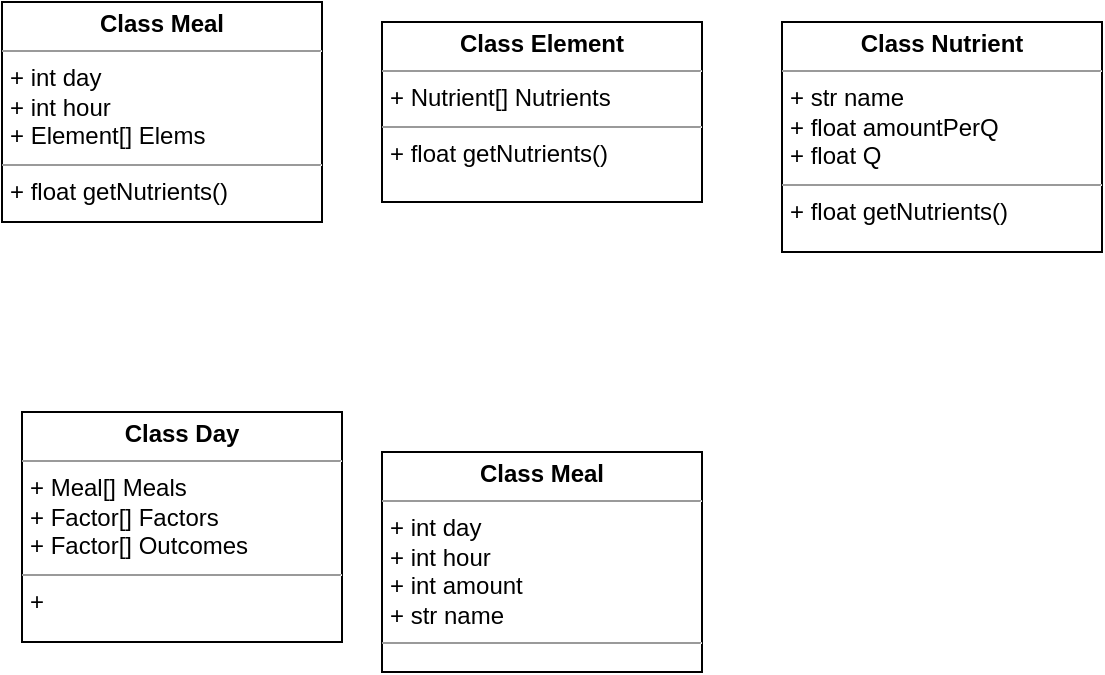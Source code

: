 <mxfile version="20.7.4" type="device"><diagram id="4kRPEuHSxVwH5iaT5il1" name="Page-1"><mxGraphModel dx="794" dy="1142" grid="1" gridSize="10" guides="1" tooltips="1" connect="1" arrows="1" fold="1" page="1" pageScale="1" pageWidth="850" pageHeight="1100" math="0" shadow="0"><root><mxCell id="0"/><mxCell id="1" parent="0"/><mxCell id="NdGOyjQRDCKKVFtGuxfM-1" value="&lt;p style=&quot;margin:0px;margin-top:4px;text-align:center;&quot;&gt;&lt;b&gt;Class Meal&lt;br&gt;&lt;/b&gt;&lt;/p&gt;&lt;hr size=&quot;1&quot;&gt;&lt;p style=&quot;margin:0px;margin-left:4px;&quot;&gt;+ int day&lt;br&gt;+ int hour&lt;br&gt;+ Element[] Elems&lt;br&gt;&lt;/p&gt;&lt;hr size=&quot;1&quot;&gt;&lt;p style=&quot;margin:0px;margin-left:4px;&quot;&gt;+ float getNutrients()&lt;br&gt;&lt;/p&gt;" style="verticalAlign=top;align=left;overflow=fill;fontSize=12;fontFamily=Helvetica;html=1;" vertex="1" parent="1"><mxGeometry x="90" y="495" width="160" height="110" as="geometry"/></mxCell><mxCell id="NdGOyjQRDCKKVFtGuxfM-2" value="&lt;p style=&quot;margin:0px;margin-top:4px;text-align:center;&quot;&gt;&lt;b&gt;Class Element&lt;br&gt;&lt;/b&gt;&lt;/p&gt;&lt;hr size=&quot;1&quot;&gt;&lt;p style=&quot;margin:0px;margin-left:4px;&quot;&gt;+ Nutrient[] Nutrients&lt;br&gt;&lt;/p&gt;&lt;hr size=&quot;1&quot;&gt;&lt;p style=&quot;margin:0px;margin-left:4px;&quot;&gt;+ float getNutrients()&lt;br&gt;&lt;/p&gt;" style="verticalAlign=top;align=left;overflow=fill;fontSize=12;fontFamily=Helvetica;html=1;" vertex="1" parent="1"><mxGeometry x="280" y="505" width="160" height="90" as="geometry"/></mxCell><mxCell id="NdGOyjQRDCKKVFtGuxfM-3" value="&lt;p style=&quot;margin:0px;margin-top:4px;text-align:center;&quot;&gt;&lt;b&gt;Class Nutrient&lt;br&gt;&lt;/b&gt;&lt;/p&gt;&lt;hr size=&quot;1&quot;&gt;&lt;p style=&quot;margin:0px;margin-left:4px;&quot;&gt;+ str name&lt;br&gt;+ float amountPerQ&lt;br&gt;+ float Q&lt;br&gt;&lt;/p&gt;&lt;hr size=&quot;1&quot;&gt;&lt;p style=&quot;margin:0px;margin-left:4px;&quot;&gt;+ float getNutrients()&lt;br&gt;&lt;/p&gt;" style="verticalAlign=top;align=left;overflow=fill;fontSize=12;fontFamily=Helvetica;html=1;" vertex="1" parent="1"><mxGeometry x="480" y="505" width="160" height="115" as="geometry"/></mxCell><mxCell id="NdGOyjQRDCKKVFtGuxfM-5" value="&lt;p style=&quot;margin:0px;margin-top:4px;text-align:center;&quot;&gt;&lt;b&gt;Class Day&lt;br&gt;&lt;/b&gt;&lt;/p&gt;&lt;hr size=&quot;1&quot;&gt;&lt;p style=&quot;margin:0px;margin-left:4px;&quot;&gt;+ Meal[] Meals&lt;br&gt;+ Factor[] Factors&lt;br&gt;+ Factor[] Outcomes&lt;br&gt;&lt;/p&gt;&lt;hr size=&quot;1&quot;&gt;&lt;p style=&quot;margin:0px;margin-left:4px;&quot;&gt;+ &lt;br&gt;&lt;/p&gt;" style="verticalAlign=top;align=left;overflow=fill;fontSize=12;fontFamily=Helvetica;html=1;" vertex="1" parent="1"><mxGeometry x="100" y="700" width="160" height="115" as="geometry"/></mxCell><mxCell id="NdGOyjQRDCKKVFtGuxfM-6" value="&lt;p style=&quot;margin:0px;margin-top:4px;text-align:center;&quot;&gt;&lt;b&gt;Class Meal&lt;br&gt;&lt;/b&gt;&lt;/p&gt;&lt;hr size=&quot;1&quot;&gt;&lt;p style=&quot;margin:0px;margin-left:4px;&quot;&gt;+ int day&lt;br&gt;+ int hour&lt;br&gt;+ int amount&lt;br&gt;+ str name&lt;br&gt;&lt;/p&gt;&lt;hr size=&quot;1&quot;&gt;&lt;p style=&quot;margin:0px;margin-left:4px;&quot;&gt;&lt;br&gt;&lt;/p&gt;" style="verticalAlign=top;align=left;overflow=fill;fontSize=12;fontFamily=Helvetica;html=1;" vertex="1" parent="1"><mxGeometry x="280" y="720" width="160" height="110" as="geometry"/></mxCell></root></mxGraphModel></diagram></mxfile>